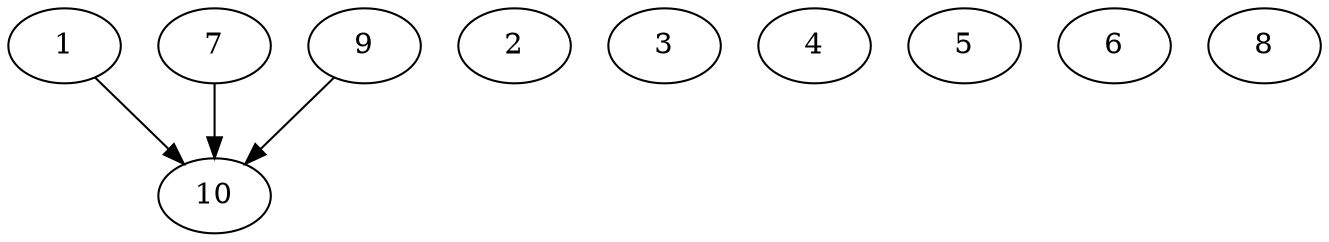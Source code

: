 // DAG automatically generated by daggen at Thu Oct  3 13:58:04 2019
// ./daggen --dot -n 10 --ccr 0.3 --fat 0.9 --regular 0.7 --density 0.5 --mindata 5242880 --maxdata 52428800 
digraph G {
  1 [size="114851840", alpha="0.09", expect_size="34455552"] 
  1 -> 10 [size ="34455552"]
  2 [size="39796053", alpha="0.08", expect_size="11938816"] 
  3 [size="88040107", alpha="0.18", expect_size="26412032"] 
  4 [size="163430400", alpha="0.10", expect_size="49029120"] 
  5 [size="25535147", alpha="0.14", expect_size="7660544"] 
  6 [size="142725120", alpha="0.11", expect_size="42817536"] 
  7 [size="168495787", alpha="0.12", expect_size="50548736"] 
  7 -> 10 [size ="50548736"]
  8 [size="101314560", alpha="0.04", expect_size="30394368"] 
  9 [size="63832747", alpha="0.10", expect_size="19149824"] 
  9 -> 10 [size ="19149824"]
  10 [size="50691413", alpha="0.10", expect_size="15207424"] 
}
